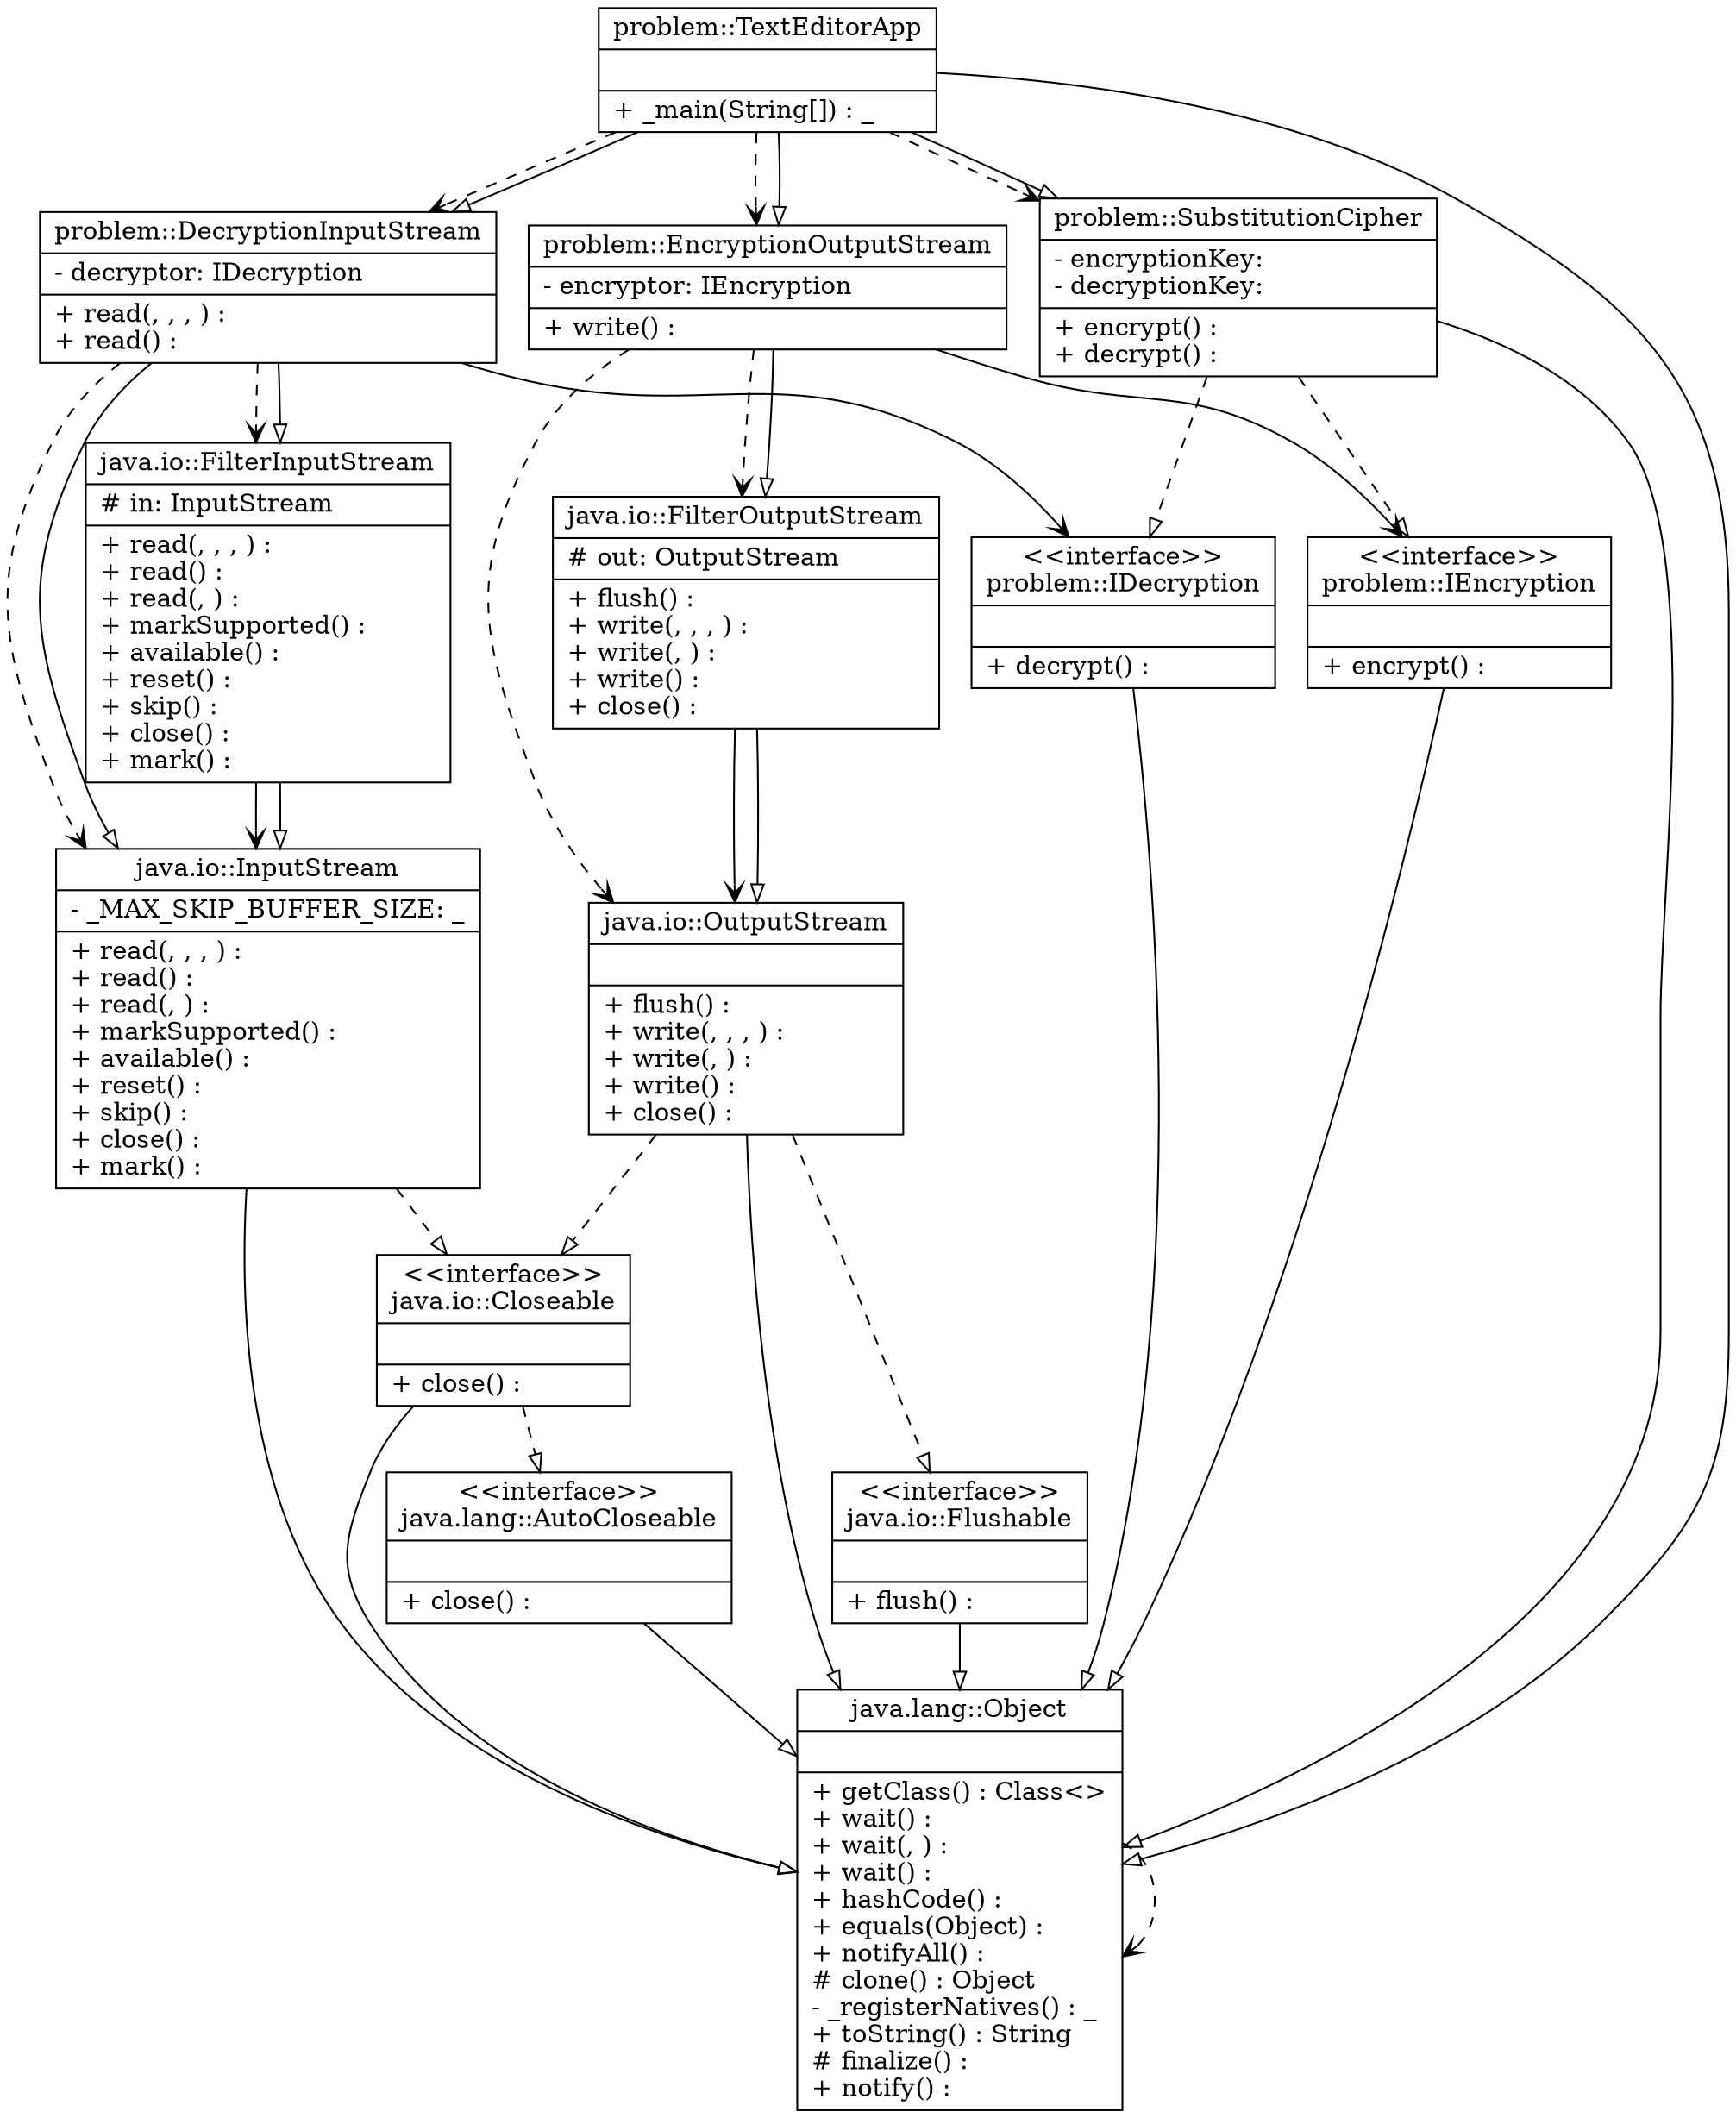 digraph G{
	node [shape = "record"]
problemDecryptionInputStream [
	label = "{problem::DecryptionInputStream|
	- decryptor: IDecryption\l
	|
	+ read(, , , ) : \l
	+ read() : \l
	}"
	]
javaioFilterInputStream [
	label = "{java.io::FilterInputStream|
	# in: InputStream\l
	|
	+ read(, , , ) : \l
	+ read() : \l
	+ read(, ) : \l
	+ markSupported() : \l
	+ available() : \l
	+ reset() : \l
	+ skip() : \l
	+ close() : \l
	+ mark() : \l
	}"
	]
javaioInputStream [
	label = "{java.io::InputStream|
	- _MAX_SKIP_BUFFER_SIZE: _\l
	|
	+ read(, , , ) : \l
	+ read() : \l
	+ read(, ) : \l
	+ markSupported() : \l
	+ available() : \l
	+ reset() : \l
	+ skip() : \l
	+ close() : \l
	+ mark() : \l
	}"
	]
javalangObject [
	label = "{java.lang::Object|
	|
	+ getClass() : Class\<\>\l
	+ wait() : \l
	+ wait(, ) : \l
	+ wait() : \l
	+ hashCode() : \l
	+ equals(Object) : \l
	+ notifyAll() : \l
	# clone() : Object\l
	- _registerNatives() : _\l
	+ toString() : String\l
	# finalize() : \l
	+ notify() : \l
	}"
	]
javaioCloseable [
	label = "{\<\<interface\>\>\njava.io::Closeable|
	|
	+ close() : \l
	}"
	]
javalangObject [
	label = "{java.lang::Object|
	|
	+ getClass() : Class\<\>\l
	+ wait() : \l
	+ wait(, ) : \l
	+ wait() : \l
	+ hashCode() : \l
	+ equals(Object) : \l
	+ notifyAll() : \l
	# clone() : Object\l
	- _registerNatives() : _\l
	+ toString() : String\l
	# finalize() : \l
	+ notify() : \l
	}"
	]
javalangAutoCloseable [
	label = "{\<\<interface\>\>\njava.lang::AutoCloseable|
	|
	+ close() : \l
	}"
	]
javalangObject [
	label = "{java.lang::Object|
	|
	+ getClass() : Class\<\>\l
	+ wait() : \l
	+ wait(, ) : \l
	+ wait() : \l
	+ hashCode() : \l
	+ equals(Object) : \l
	+ notifyAll() : \l
	# clone() : Object\l
	- _registerNatives() : _\l
	+ toString() : String\l
	# finalize() : \l
	+ notify() : \l
	}"
	]
problemEncryptionOutputStream [
	label = "{problem::EncryptionOutputStream|
	- encryptor: IEncryption\l
	|
	+ write() : \l
	}"
	]
javaioFilterOutputStream [
	label = "{java.io::FilterOutputStream|
	# out: OutputStream\l
	|
	+ flush() : \l
	+ write(, , , ) : \l
	+ write(, ) : \l
	+ write() : \l
	+ close() : \l
	}"
	]
javaioOutputStream [
	label = "{java.io::OutputStream|
	|
	+ flush() : \l
	+ write(, , , ) : \l
	+ write(, ) : \l
	+ write() : \l
	+ close() : \l
	}"
	]
javalangObject [
	label = "{java.lang::Object|
	|
	+ getClass() : Class\<\>\l
	+ wait() : \l
	+ wait(, ) : \l
	+ wait() : \l
	+ hashCode() : \l
	+ equals(Object) : \l
	+ notifyAll() : \l
	# clone() : Object\l
	- _registerNatives() : _\l
	+ toString() : String\l
	# finalize() : \l
	+ notify() : \l
	}"
	]
javaioCloseable [
	label = "{\<\<interface\>\>\njava.io::Closeable|
	|
	+ close() : \l
	}"
	]
javalangObject [
	label = "{java.lang::Object|
	|
	+ getClass() : Class\<\>\l
	+ wait() : \l
	+ wait(, ) : \l
	+ wait() : \l
	+ hashCode() : \l
	+ equals(Object) : \l
	+ notifyAll() : \l
	# clone() : Object\l
	- _registerNatives() : _\l
	+ toString() : String\l
	# finalize() : \l
	+ notify() : \l
	}"
	]
javalangAutoCloseable [
	label = "{\<\<interface\>\>\njava.lang::AutoCloseable|
	|
	+ close() : \l
	}"
	]
javalangObject [
	label = "{java.lang::Object|
	|
	+ getClass() : Class\<\>\l
	+ wait() : \l
	+ wait(, ) : \l
	+ wait() : \l
	+ hashCode() : \l
	+ equals(Object) : \l
	+ notifyAll() : \l
	# clone() : Object\l
	- _registerNatives() : _\l
	+ toString() : String\l
	# finalize() : \l
	+ notify() : \l
	}"
	]
javaioFlushable [
	label = "{\<\<interface\>\>\njava.io::Flushable|
	|
	+ flush() : \l
	}"
	]
javalangObject [
	label = "{java.lang::Object|
	|
	+ getClass() : Class\<\>\l
	+ wait() : \l
	+ wait(, ) : \l
	+ wait() : \l
	+ hashCode() : \l
	+ equals(Object) : \l
	+ notifyAll() : \l
	# clone() : Object\l
	- _registerNatives() : _\l
	+ toString() : String\l
	# finalize() : \l
	+ notify() : \l
	}"
	]
problemIDecryption [
	label = "{\<\<interface\>\>\nproblem::IDecryption|
	|
	+ decrypt() : \l
	}"
	]
javalangObject [
	label = "{java.lang::Object|
	|
	+ getClass() : Class\<\>\l
	+ wait() : \l
	+ wait(, ) : \l
	+ wait() : \l
	+ hashCode() : \l
	+ equals(Object) : \l
	+ notifyAll() : \l
	# clone() : Object\l
	- _registerNatives() : _\l
	+ toString() : String\l
	# finalize() : \l
	+ notify() : \l
	}"
	]
problemIEncryption [
	label = "{\<\<interface\>\>\nproblem::IEncryption|
	|
	+ encrypt() : \l
	}"
	]
javalangObject [
	label = "{java.lang::Object|
	|
	+ getClass() : Class\<\>\l
	+ wait() : \l
	+ wait(, ) : \l
	+ wait() : \l
	+ hashCode() : \l
	+ equals(Object) : \l
	+ notifyAll() : \l
	# clone() : Object\l
	- _registerNatives() : _\l
	+ toString() : String\l
	# finalize() : \l
	+ notify() : \l
	}"
	]
problemSubstitutionCipher [
	label = "{problem::SubstitutionCipher|
	- encryptionKey: \l
	- decryptionKey: \l
	|
	+ encrypt() : \l
	+ decrypt() : \l
	}"
	]
javalangObject [
	label = "{java.lang::Object|
	|
	+ getClass() : Class\<\>\l
	+ wait() : \l
	+ wait(, ) : \l
	+ wait() : \l
	+ hashCode() : \l
	+ equals(Object) : \l
	+ notifyAll() : \l
	# clone() : Object\l
	- _registerNatives() : _\l
	+ toString() : String\l
	# finalize() : \l
	+ notify() : \l
	}"
	]
problemIEncryption [
	label = "{\<\<interface\>\>\nproblem::IEncryption|
	|
	+ encrypt() : \l
	}"
	]
javalangObject [
	label = "{java.lang::Object|
	|
	+ getClass() : Class\<\>\l
	+ wait() : \l
	+ wait(, ) : \l
	+ wait() : \l
	+ hashCode() : \l
	+ equals(Object) : \l
	+ notifyAll() : \l
	# clone() : Object\l
	- _registerNatives() : _\l
	+ toString() : String\l
	# finalize() : \l
	+ notify() : \l
	}"
	]
problemIDecryption [
	label = "{\<\<interface\>\>\nproblem::IDecryption|
	|
	+ decrypt() : \l
	}"
	]
javalangObject [
	label = "{java.lang::Object|
	|
	+ getClass() : Class\<\>\l
	+ wait() : \l
	+ wait(, ) : \l
	+ wait() : \l
	+ hashCode() : \l
	+ equals(Object) : \l
	+ notifyAll() : \l
	# clone() : Object\l
	- _registerNatives() : _\l
	+ toString() : String\l
	# finalize() : \l
	+ notify() : \l
	}"
	]
problemTextEditorApp [
	label = "{problem::TextEditorApp|
	|
	+ _main(String[]) : _\l
	}"
	]
javalangObject [
	label = "{java.lang::Object|
	|
	+ getClass() : Class\<\>\l
	+ wait() : \l
	+ wait(, ) : \l
	+ wait() : \l
	+ hashCode() : \l
	+ equals(Object) : \l
	+ notifyAll() : \l
	# clone() : Object\l
	- _registerNatives() : _\l
	+ toString() : String\l
	# finalize() : \l
	+ notify() : \l
	}"
	]
	edge [style = "solid"] [arrowhead = "open"]
	problemDecryptionInputStream->problemIDecryption
	edge [style = "dashed"] [arrowhead = "open"]
	problemDecryptionInputStream->javaioInputStream
	edge [style = "dashed"] [arrowhead = "open"]
	problemDecryptionInputStream->javaioFilterInputStream
	edge [style = "solid"] [arrowhead = "empty"]
	problemDecryptionInputStream->javaioInputStream
	edge [style = "solid"] [arrowhead = "empty"]
	problemDecryptionInputStream->javaioFilterInputStream
	edge [style = "solid"] [arrowhead = "empty"]
	problemIDecryption->javalangObject
	edge [style = "solid"] [arrowhead = "open"]
	javaioFilterInputStream->javaioInputStream
	edge [style = "solid"] [arrowhead = "empty"]
	javaioFilterInputStream->javaioInputStream
	edge [style = "solid"] [arrowhead = "empty"]
	javaioFlushable->javalangObject
	edge [style = "dashed"] [arrowhead = "open"]
	problemTextEditorApp->problemDecryptionInputStream
	edge [style = "dashed"] [arrowhead = "open"]
	problemTextEditorApp->problemEncryptionOutputStream
	edge [style = "dashed"] [arrowhead = "open"]
	problemTextEditorApp->problemSubstitutionCipher
	edge [style = "solid"] [arrowhead = "empty"]
	problemTextEditorApp->problemDecryptionInputStream
	edge [style = "solid"] [arrowhead = "empty"]
	problemTextEditorApp->problemEncryptionOutputStream
	edge [style = "solid"] [arrowhead = "empty"]
	problemTextEditorApp->problemSubstitutionCipher
	edge [style = "solid"] [arrowhead = "empty"]
	problemTextEditorApp->javalangObject
	edge [style = "solid"] [arrowhead = "empty"]
	problemIEncryption->javalangObject
	edge [style = "dashed"] [arrowhead = "empty"]
	javaioCloseable->javalangAutoCloseable
	edge [style = "solid"] [arrowhead = "empty"]
	javaioCloseable->javalangObject
	edge [style = "solid"] [arrowhead = "open"]
	javaioFilterOutputStream->javaioOutputStream
	edge [style = "solid"] [arrowhead = "empty"]
	javaioFilterOutputStream->javaioOutputStream
	edge [style = "dashed"] [arrowhead = "empty"]
	javaioInputStream->javaioCloseable
	edge [style = "solid"] [arrowhead = "empty"]
	javaioInputStream->javalangObject
	edge [style = "dashed"] [arrowhead = "empty"]
	problemSubstitutionCipher->problemIDecryption
	edge [style = "dashed"] [arrowhead = "empty"]
	problemSubstitutionCipher->problemIEncryption
	edge [style = "solid"] [arrowhead = "empty"]
	problemSubstitutionCipher->javalangObject
	edge [style = "solid"] [arrowhead = "open"]
	problemEncryptionOutputStream->problemIEncryption
	edge [style = "dashed"] [arrowhead = "open"]
	problemEncryptionOutputStream->javaioFilterOutputStream
	edge [style = "dashed"] [arrowhead = "open"]
	problemEncryptionOutputStream->javaioOutputStream
	edge [style = "solid"] [arrowhead = "empty"]
	problemEncryptionOutputStream->javaioFilterOutputStream
	edge [style = "solid"] [arrowhead = "empty"]
	javalangAutoCloseable->javalangObject
	edge [style = "dashed"] [arrowhead = "empty"]
	javaioOutputStream->javaioCloseable
	edge [style = "dashed"] [arrowhead = "empty"]
	javaioOutputStream->javaioFlushable
	edge [style = "solid"] [arrowhead = "empty"]
	javaioOutputStream->javalangObject
	edge [style = "dashed"] [arrowhead = "open"]
	javalangObject->javalangObject
}